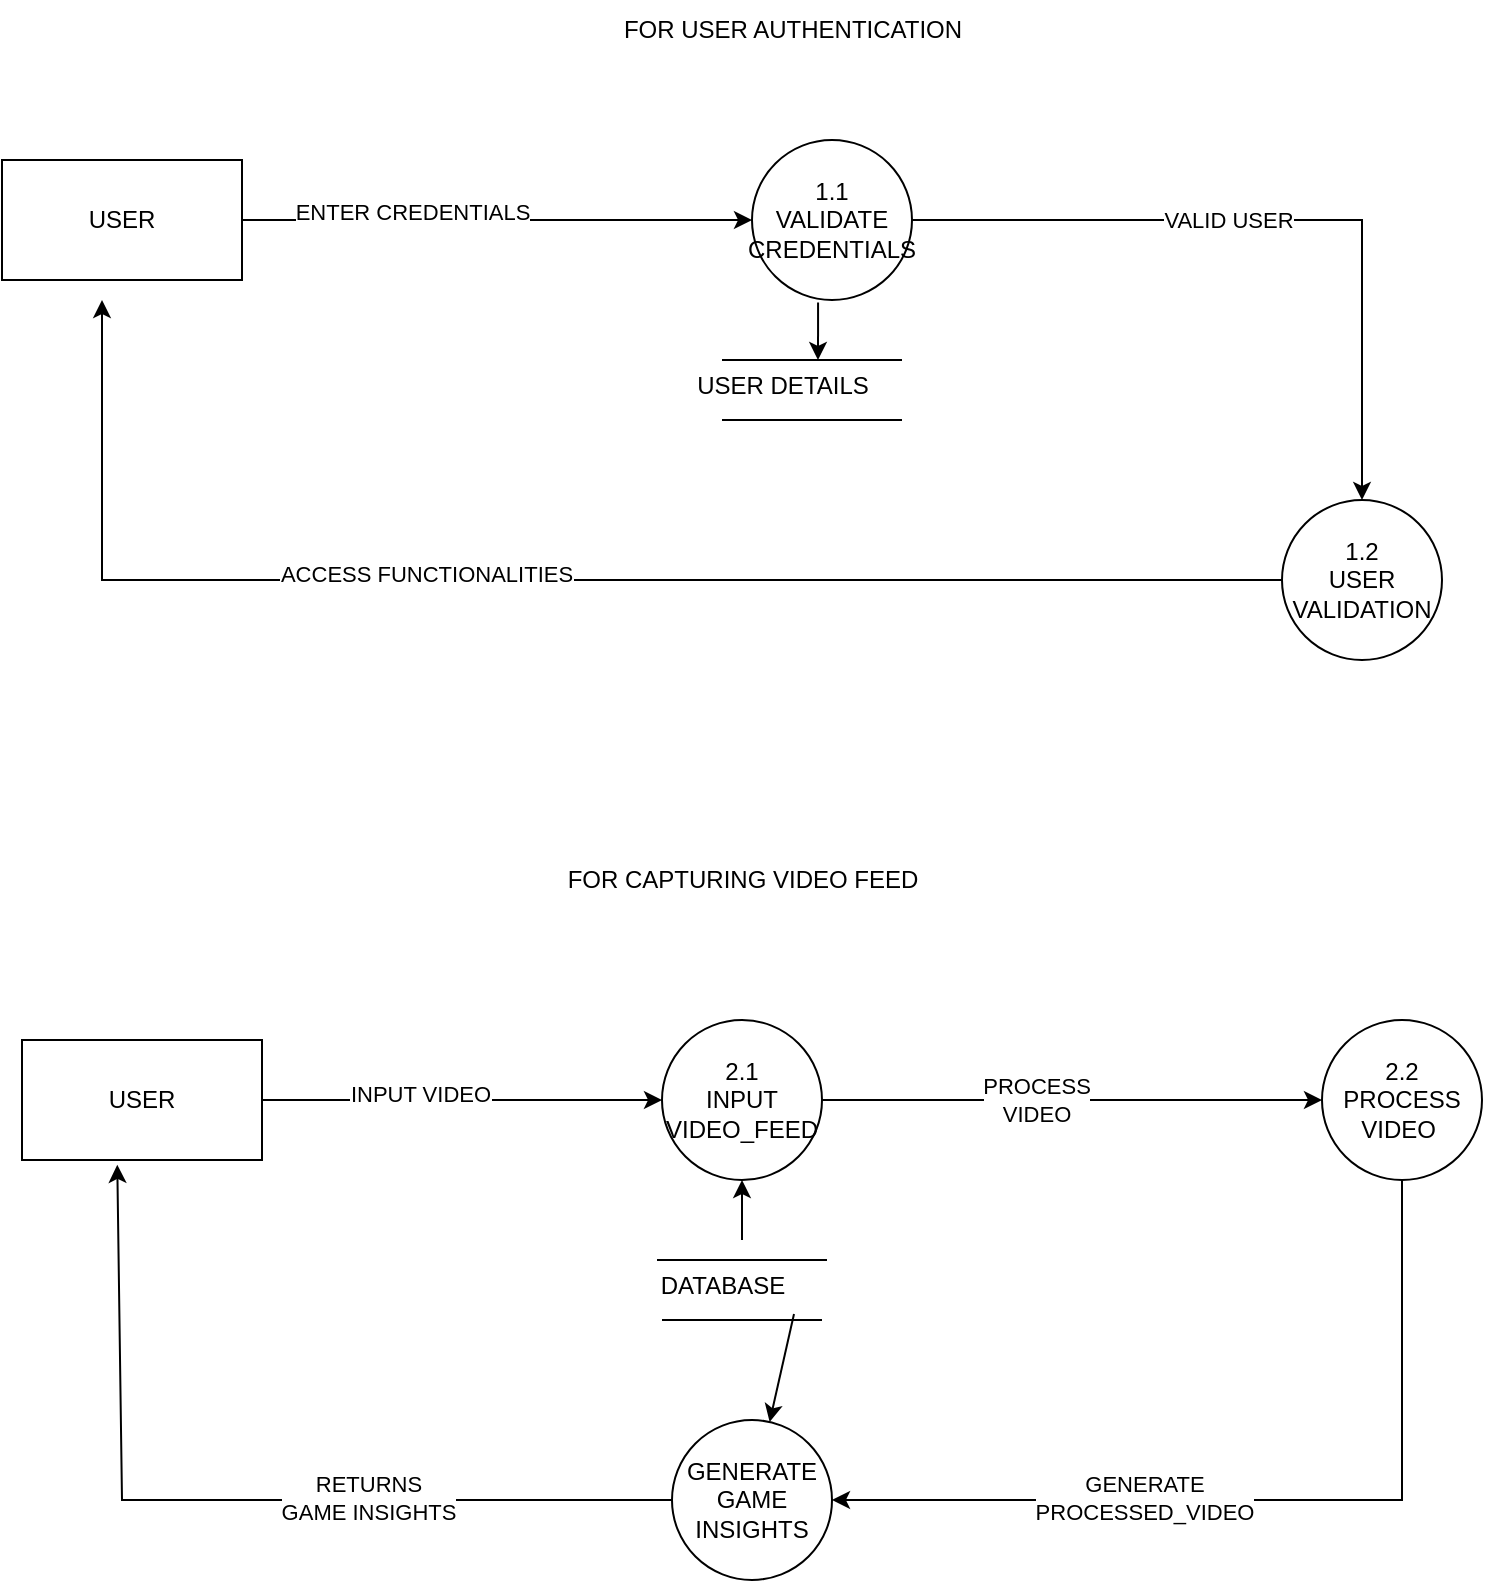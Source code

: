 <mxfile version="24.1.0" type="device">
  <diagram name="Page-1" id="mXu8Bdx9-RkKxB_SxGB9">
    <mxGraphModel dx="743" dy="574" grid="1" gridSize="10" guides="1" tooltips="1" connect="1" arrows="1" fold="1" page="1" pageScale="1" pageWidth="850" pageHeight="1100" math="0" shadow="0">
      <root>
        <mxCell id="0" />
        <mxCell id="1" parent="0" />
        <mxCell id="CoWBIRe713oORsKSan8r-1" value="USER" style="rounded=0;whiteSpace=wrap;html=1;" parent="1" vertex="1">
          <mxGeometry x="10" y="190" width="120" height="60" as="geometry" />
        </mxCell>
        <mxCell id="CoWBIRe713oORsKSan8r-2" value="1.1&lt;div&gt;VALIDATE&lt;/div&gt;&lt;div&gt;CREDENTIALS&lt;/div&gt;" style="ellipse;whiteSpace=wrap;html=1;aspect=fixed;" parent="1" vertex="1">
          <mxGeometry x="385" y="180" width="80" height="80" as="geometry" />
        </mxCell>
        <mxCell id="CoWBIRe713oORsKSan8r-3" value="1.2&lt;div&gt;USER&lt;/div&gt;&lt;div&gt;VALIDATION&lt;/div&gt;" style="ellipse;whiteSpace=wrap;html=1;aspect=fixed;" parent="1" vertex="1">
          <mxGeometry x="650" y="360" width="80" height="80" as="geometry" />
        </mxCell>
        <mxCell id="CoWBIRe713oORsKSan8r-4" value="" style="endArrow=classic;html=1;rounded=0;entryX=0;entryY=0.5;entryDx=0;entryDy=0;" parent="1" source="CoWBIRe713oORsKSan8r-1" target="CoWBIRe713oORsKSan8r-2" edge="1">
          <mxGeometry width="50" height="50" relative="1" as="geometry">
            <mxPoint x="400" y="330" as="sourcePoint" />
            <mxPoint x="450" y="280" as="targetPoint" />
            <Array as="points">
              <mxPoint x="260" y="220" />
            </Array>
          </mxGeometry>
        </mxCell>
        <mxCell id="CoWBIRe713oORsKSan8r-7" value="ENTER CREDENTIALS" style="edgeLabel;html=1;align=center;verticalAlign=middle;resizable=0;points=[];" parent="CoWBIRe713oORsKSan8r-4" vertex="1" connectable="0">
          <mxGeometry x="-0.335" y="4" relative="1" as="geometry">
            <mxPoint as="offset" />
          </mxGeometry>
        </mxCell>
        <mxCell id="CoWBIRe713oORsKSan8r-5" value="" style="endArrow=classic;html=1;rounded=0;exitX=0;exitY=0.5;exitDx=0;exitDy=0;" parent="1" source="CoWBIRe713oORsKSan8r-3" edge="1">
          <mxGeometry width="50" height="50" relative="1" as="geometry">
            <mxPoint x="620" y="400" as="sourcePoint" />
            <mxPoint x="60" y="260" as="targetPoint" />
            <Array as="points">
              <mxPoint x="60" y="400" />
            </Array>
          </mxGeometry>
        </mxCell>
        <mxCell id="CoWBIRe713oORsKSan8r-6" value="ACCESS FUNCTIONALITIES" style="edgeLabel;html=1;align=center;verticalAlign=middle;resizable=0;points=[];" parent="CoWBIRe713oORsKSan8r-5" vertex="1" connectable="0">
          <mxGeometry x="0.173" y="-3" relative="1" as="geometry">
            <mxPoint as="offset" />
          </mxGeometry>
        </mxCell>
        <mxCell id="CoWBIRe713oORsKSan8r-8" value="" style="endArrow=classic;html=1;rounded=0;entryX=0.5;entryY=0;entryDx=0;entryDy=0;exitX=1;exitY=0.5;exitDx=0;exitDy=0;" parent="1" source="CoWBIRe713oORsKSan8r-2" target="CoWBIRe713oORsKSan8r-3" edge="1">
          <mxGeometry width="50" height="50" relative="1" as="geometry">
            <mxPoint x="465" y="230" as="sourcePoint" />
            <mxPoint x="515" y="180" as="targetPoint" />
            <Array as="points">
              <mxPoint x="690" y="220" />
            </Array>
          </mxGeometry>
        </mxCell>
        <mxCell id="CoWBIRe713oORsKSan8r-9" value="VALID USER" style="edgeLabel;html=1;align=center;verticalAlign=middle;resizable=0;points=[];" parent="CoWBIRe713oORsKSan8r-8" vertex="1" connectable="0">
          <mxGeometry x="-0.135" relative="1" as="geometry">
            <mxPoint as="offset" />
          </mxGeometry>
        </mxCell>
        <mxCell id="CoWBIRe713oORsKSan8r-10" value="FOR USER AUTHENTICATION" style="text;html=1;align=center;verticalAlign=middle;resizable=0;points=[];autosize=1;strokeColor=none;fillColor=none;" parent="1" vertex="1">
          <mxGeometry x="310" y="110" width="190" height="30" as="geometry" />
        </mxCell>
        <mxCell id="CoWBIRe713oORsKSan8r-11" value="FOR CAPTURING VIDEO FEED" style="text;html=1;align=center;verticalAlign=middle;resizable=0;points=[];autosize=1;strokeColor=none;fillColor=none;" parent="1" vertex="1">
          <mxGeometry x="280" y="535" width="200" height="30" as="geometry" />
        </mxCell>
        <mxCell id="CoWBIRe713oORsKSan8r-12" value="USER" style="rounded=0;whiteSpace=wrap;html=1;" parent="1" vertex="1">
          <mxGeometry x="20" y="630" width="120" height="60" as="geometry" />
        </mxCell>
        <mxCell id="CoWBIRe713oORsKSan8r-13" value="" style="endArrow=none;html=1;rounded=0;" parent="1" edge="1">
          <mxGeometry width="50" height="50" relative="1" as="geometry">
            <mxPoint x="370" y="290" as="sourcePoint" />
            <mxPoint x="460" y="290" as="targetPoint" />
          </mxGeometry>
        </mxCell>
        <mxCell id="CoWBIRe713oORsKSan8r-14" value="" style="endArrow=none;html=1;rounded=0;" parent="1" edge="1">
          <mxGeometry width="50" height="50" relative="1" as="geometry">
            <mxPoint x="370" y="320" as="sourcePoint" />
            <mxPoint x="460" y="320" as="targetPoint" />
          </mxGeometry>
        </mxCell>
        <mxCell id="CoWBIRe713oORsKSan8r-15" value="" style="endArrow=classic;html=1;rounded=0;exitX=0.413;exitY=1.015;exitDx=0;exitDy=0;exitPerimeter=0;" parent="1" source="CoWBIRe713oORsKSan8r-2" edge="1">
          <mxGeometry width="50" height="50" relative="1" as="geometry">
            <mxPoint x="400" y="390" as="sourcePoint" />
            <mxPoint x="418" y="290" as="targetPoint" />
          </mxGeometry>
        </mxCell>
        <mxCell id="CoWBIRe713oORsKSan8r-16" value="USER DETAILS" style="text;html=1;align=center;verticalAlign=middle;resizable=0;points=[];autosize=1;strokeColor=none;fillColor=none;" parent="1" vertex="1">
          <mxGeometry x="345" y="288" width="110" height="30" as="geometry" />
        </mxCell>
        <mxCell id="CoWBIRe713oORsKSan8r-18" value="2.1&lt;div&gt;INPUT&lt;/div&gt;&lt;div&gt;VIDEO_FEED&lt;/div&gt;" style="ellipse;whiteSpace=wrap;html=1;aspect=fixed;" parent="1" vertex="1">
          <mxGeometry x="340" y="620" width="80" height="80" as="geometry" />
        </mxCell>
        <mxCell id="CoWBIRe713oORsKSan8r-19" value="GENERATE&lt;div&gt;GAME INSIGHTS&lt;/div&gt;" style="ellipse;whiteSpace=wrap;html=1;aspect=fixed;" parent="1" vertex="1">
          <mxGeometry x="345" y="820" width="80" height="80" as="geometry" />
        </mxCell>
        <mxCell id="CoWBIRe713oORsKSan8r-20" value="" style="endArrow=classic;html=1;rounded=0;exitX=1;exitY=0.5;exitDx=0;exitDy=0;entryX=0;entryY=0.5;entryDx=0;entryDy=0;" parent="1" source="CoWBIRe713oORsKSan8r-12" target="CoWBIRe713oORsKSan8r-18" edge="1">
          <mxGeometry width="50" height="50" relative="1" as="geometry">
            <mxPoint x="400" y="660" as="sourcePoint" />
            <mxPoint x="450" y="610" as="targetPoint" />
          </mxGeometry>
        </mxCell>
        <mxCell id="CoWBIRe713oORsKSan8r-25" value="INPUT VIDEO" style="edgeLabel;html=1;align=center;verticalAlign=middle;resizable=0;points=[];" parent="CoWBIRe713oORsKSan8r-20" vertex="1" connectable="0">
          <mxGeometry x="-0.212" y="3" relative="1" as="geometry">
            <mxPoint as="offset" />
          </mxGeometry>
        </mxCell>
        <mxCell id="CoWBIRe713oORsKSan8r-21" value="" style="endArrow=classic;html=1;rounded=0;entryX=0.397;entryY=1.04;entryDx=0;entryDy=0;entryPerimeter=0;exitX=0;exitY=0.5;exitDx=0;exitDy=0;" parent="1" source="CoWBIRe713oORsKSan8r-19" target="CoWBIRe713oORsKSan8r-12" edge="1">
          <mxGeometry width="50" height="50" relative="1" as="geometry">
            <mxPoint x="300" y="850" as="sourcePoint" />
            <mxPoint x="350" y="800" as="targetPoint" />
            <Array as="points">
              <mxPoint x="70" y="860" />
            </Array>
          </mxGeometry>
        </mxCell>
        <mxCell id="CoWBIRe713oORsKSan8r-28" value="RETURNS&lt;div&gt;GAME INSIGHTS&lt;/div&gt;" style="edgeLabel;html=1;align=center;verticalAlign=middle;resizable=0;points=[];" parent="CoWBIRe713oORsKSan8r-21" vertex="1" connectable="0">
          <mxGeometry x="-0.313" y="-1" relative="1" as="geometry">
            <mxPoint as="offset" />
          </mxGeometry>
        </mxCell>
        <mxCell id="CoWBIRe713oORsKSan8r-22" value="2.2&lt;div&gt;PROCESS&lt;/div&gt;&lt;div&gt;VIDEO&amp;nbsp;&lt;/div&gt;" style="ellipse;whiteSpace=wrap;html=1;aspect=fixed;" parent="1" vertex="1">
          <mxGeometry x="670" y="620" width="80" height="80" as="geometry" />
        </mxCell>
        <mxCell id="CoWBIRe713oORsKSan8r-23" value="" style="endArrow=classic;html=1;rounded=0;exitX=1;exitY=0.5;exitDx=0;exitDy=0;" parent="1" source="CoWBIRe713oORsKSan8r-18" target="CoWBIRe713oORsKSan8r-22" edge="1">
          <mxGeometry width="50" height="50" relative="1" as="geometry">
            <mxPoint x="400" y="660" as="sourcePoint" />
            <mxPoint x="450" y="610" as="targetPoint" />
          </mxGeometry>
        </mxCell>
        <mxCell id="CoWBIRe713oORsKSan8r-26" value="PROCESS&lt;div&gt;VIDEO&lt;/div&gt;" style="edgeLabel;html=1;align=center;verticalAlign=middle;resizable=0;points=[];" parent="CoWBIRe713oORsKSan8r-23" vertex="1" connectable="0">
          <mxGeometry x="-0.146" relative="1" as="geometry">
            <mxPoint as="offset" />
          </mxGeometry>
        </mxCell>
        <mxCell id="CoWBIRe713oORsKSan8r-24" value="" style="endArrow=classic;html=1;rounded=0;entryX=1;entryY=0.5;entryDx=0;entryDy=0;" parent="1" target="CoWBIRe713oORsKSan8r-19" edge="1">
          <mxGeometry width="50" height="50" relative="1" as="geometry">
            <mxPoint x="710" y="700" as="sourcePoint" />
            <mxPoint x="760" y="650" as="targetPoint" />
            <Array as="points">
              <mxPoint x="710" y="860" />
            </Array>
          </mxGeometry>
        </mxCell>
        <mxCell id="CoWBIRe713oORsKSan8r-27" value="GENERATE&lt;div&gt;PROCESSED_VIDEO&lt;/div&gt;" style="edgeLabel;html=1;align=center;verticalAlign=middle;resizable=0;points=[];" parent="CoWBIRe713oORsKSan8r-24" vertex="1" connectable="0">
          <mxGeometry x="0.299" y="-1" relative="1" as="geometry">
            <mxPoint as="offset" />
          </mxGeometry>
        </mxCell>
        <mxCell id="CoWBIRe713oORsKSan8r-29" value="" style="endArrow=none;html=1;rounded=0;" parent="1" edge="1">
          <mxGeometry width="50" height="50" relative="1" as="geometry">
            <mxPoint x="337.5" y="740" as="sourcePoint" />
            <mxPoint x="422.5" y="740" as="targetPoint" />
          </mxGeometry>
        </mxCell>
        <mxCell id="CoWBIRe713oORsKSan8r-30" value="" style="endArrow=none;html=1;rounded=0;" parent="1" edge="1">
          <mxGeometry width="50" height="50" relative="1" as="geometry">
            <mxPoint x="340" y="770" as="sourcePoint" />
            <mxPoint x="420" y="770" as="targetPoint" />
          </mxGeometry>
        </mxCell>
        <mxCell id="CoWBIRe713oORsKSan8r-31" value="DATABASE" style="text;html=1;align=center;verticalAlign=middle;resizable=0;points=[];autosize=1;strokeColor=none;fillColor=none;" parent="1" vertex="1">
          <mxGeometry x="325" y="738" width="90" height="30" as="geometry" />
        </mxCell>
        <mxCell id="CoWBIRe713oORsKSan8r-32" value="" style="endArrow=classic;html=1;rounded=0;entryX=0.5;entryY=1;entryDx=0;entryDy=0;" parent="1" target="CoWBIRe713oORsKSan8r-18" edge="1">
          <mxGeometry width="50" height="50" relative="1" as="geometry">
            <mxPoint x="380" y="730" as="sourcePoint" />
            <mxPoint x="425" y="690" as="targetPoint" />
          </mxGeometry>
        </mxCell>
        <mxCell id="CoWBIRe713oORsKSan8r-33" value="" style="endArrow=classic;html=1;rounded=0;" parent="1" target="CoWBIRe713oORsKSan8r-19" edge="1">
          <mxGeometry width="50" height="50" relative="1" as="geometry">
            <mxPoint x="406" y="767" as="sourcePoint" />
            <mxPoint x="390" y="810" as="targetPoint" />
          </mxGeometry>
        </mxCell>
      </root>
    </mxGraphModel>
  </diagram>
</mxfile>
